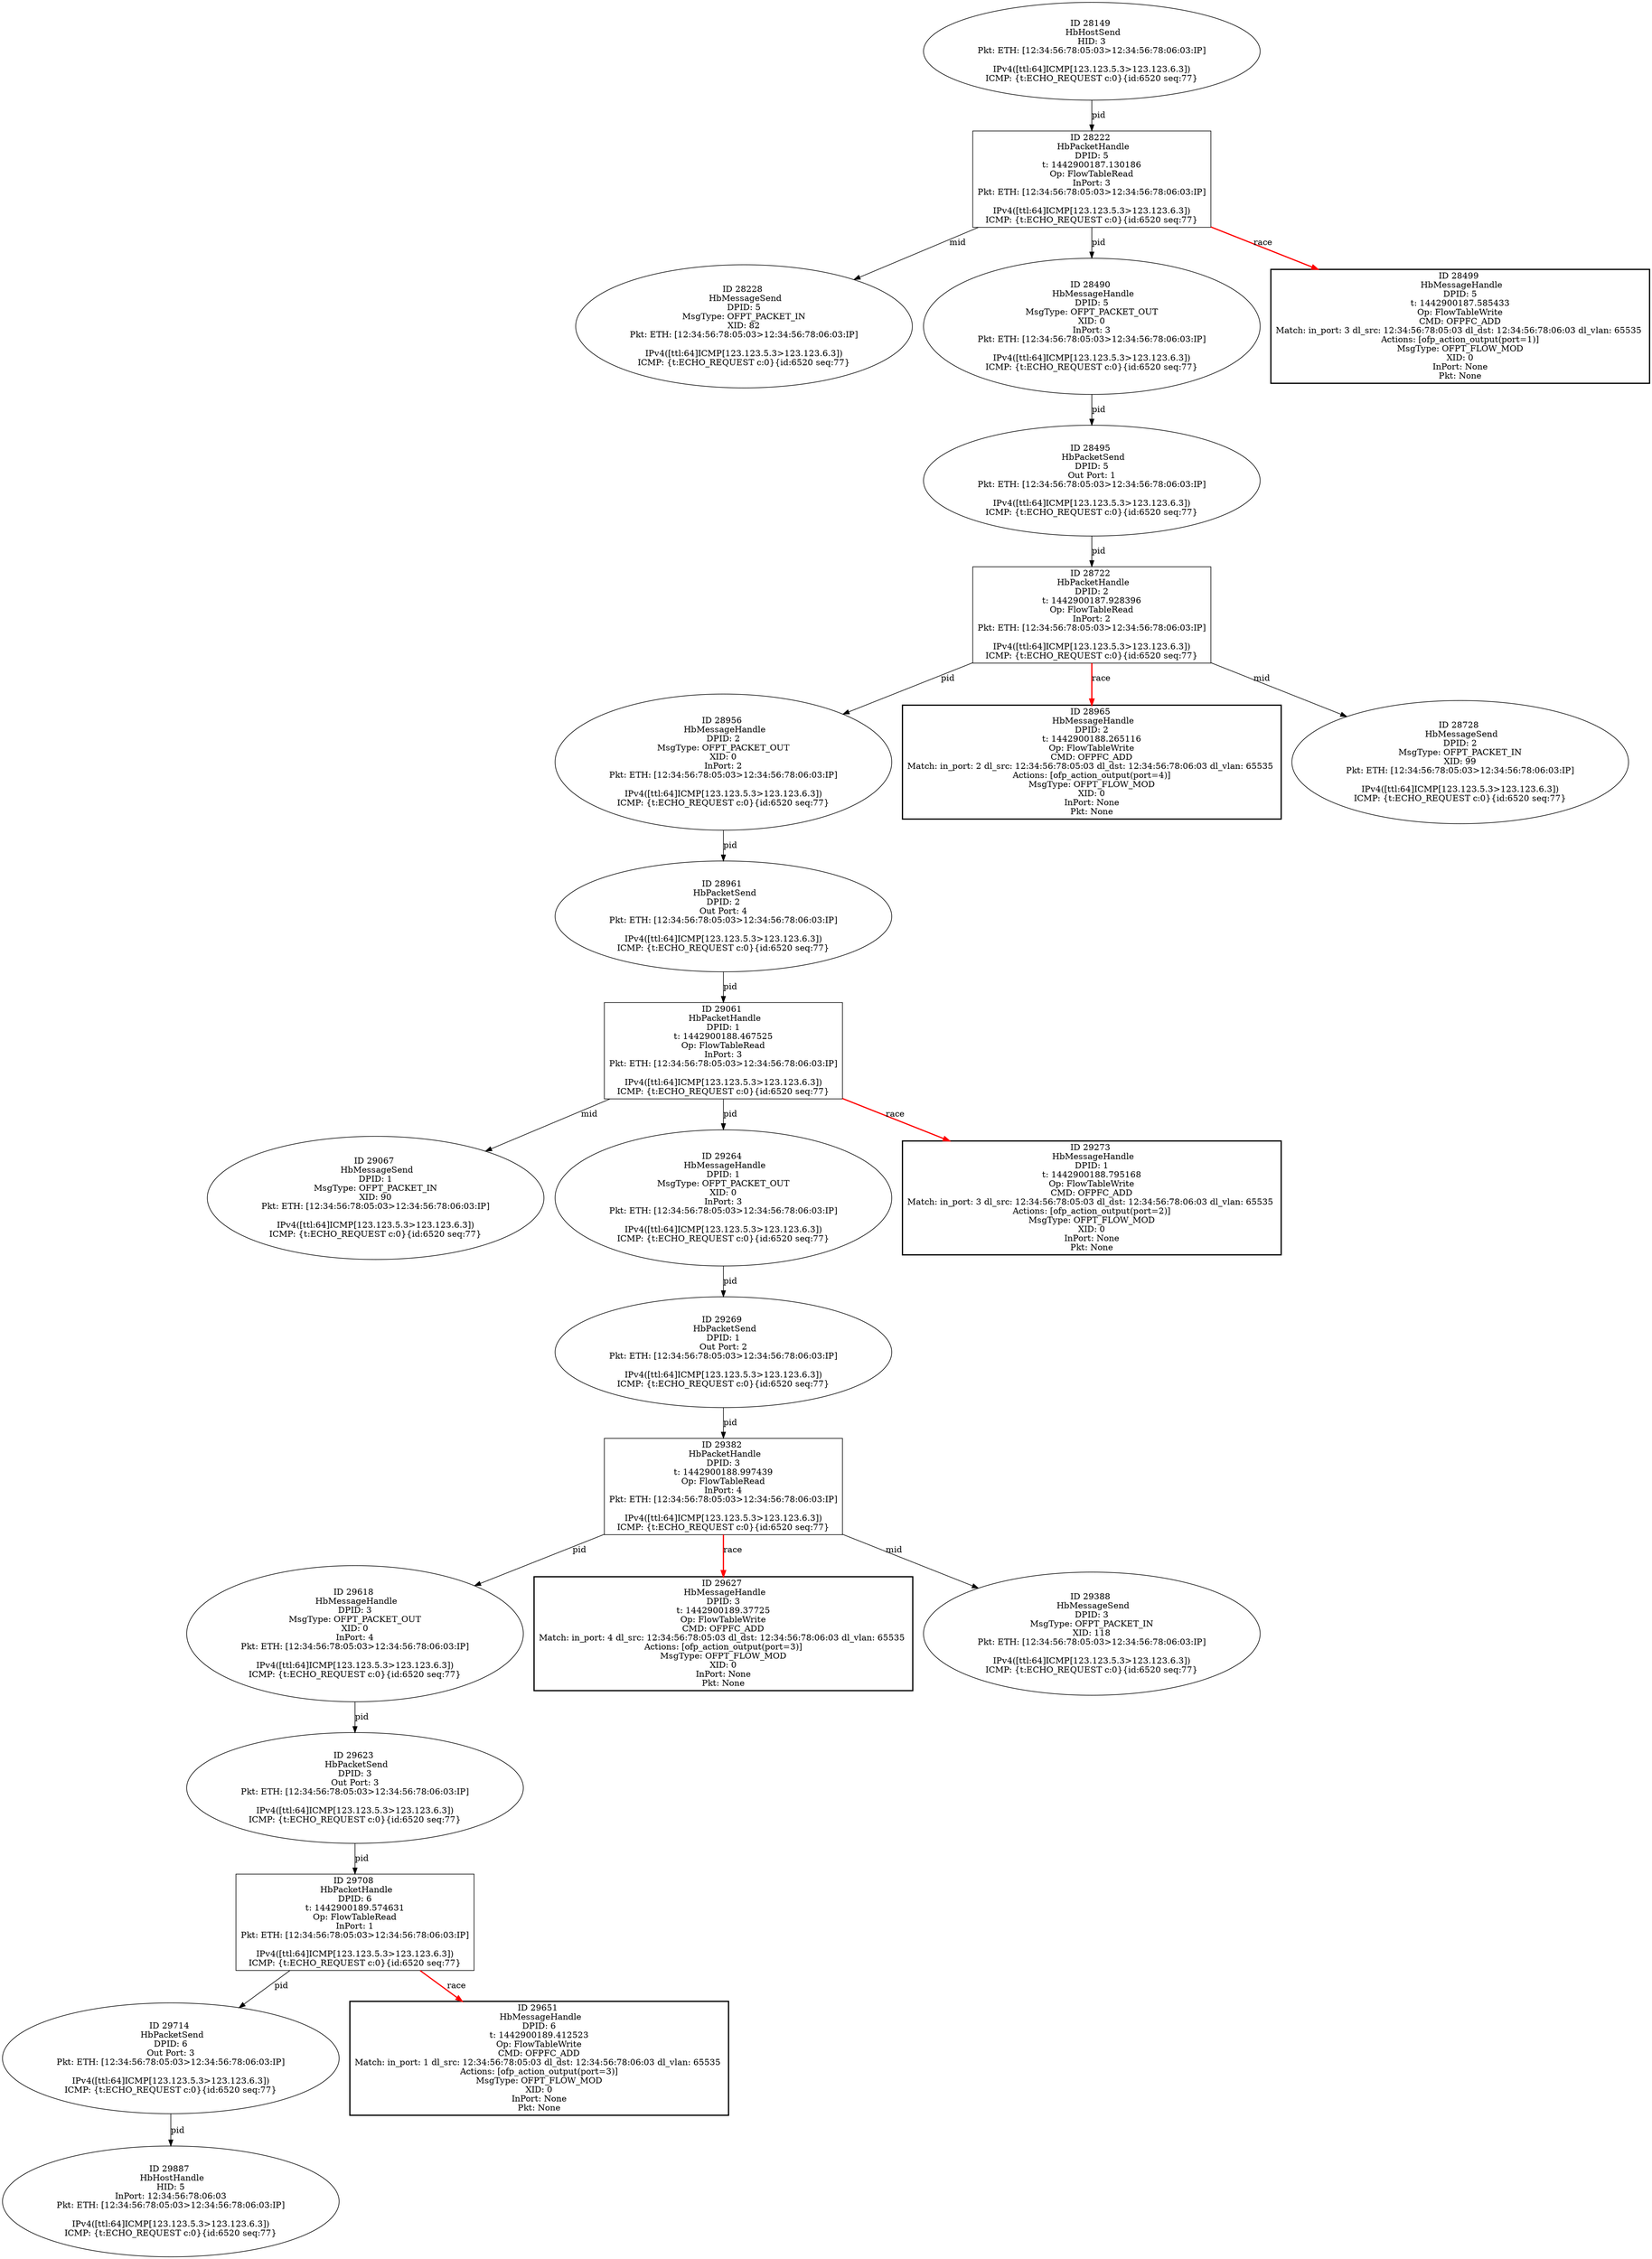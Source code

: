 strict digraph G {
29061 [shape=box, event=<hb_events.HbPacketHandle object at 0x10de9c7d0>, label="ID 29061 
 HbPacketHandle
DPID: 1
t: 1442900188.467525
Op: FlowTableRead
InPort: 3
Pkt: ETH: [12:34:56:78:05:03>12:34:56:78:06:03:IP]

IPv4([ttl:64]ICMP[123.123.5.3>123.123.6.3])
ICMP: {t:ECHO_REQUEST c:0}{id:6520 seq:77}"];
29067 [shape=oval, event=<hb_events.HbMessageSend object at 0x10deae0d0>, label="ID 29067 
 HbMessageSend
DPID: 1
MsgType: OFPT_PACKET_IN
XID: 90
Pkt: ETH: [12:34:56:78:05:03>12:34:56:78:06:03:IP]

IPv4([ttl:64]ICMP[123.123.5.3>123.123.6.3])
ICMP: {t:ECHO_REQUEST c:0}{id:6520 seq:77}"];
29708 [shape=box, event=<hb_events.HbPacketHandle object at 0x10e115dd0>, label="ID 29708 
 HbPacketHandle
DPID: 6
t: 1442900189.574631
Op: FlowTableRead
InPort: 1
Pkt: ETH: [12:34:56:78:05:03>12:34:56:78:06:03:IP]

IPv4([ttl:64]ICMP[123.123.5.3>123.123.6.3])
ICMP: {t:ECHO_REQUEST c:0}{id:6520 seq:77}"];
29714 [shape=oval, event=<hb_events.HbPacketSend object at 0x10e11b290>, label="ID 29714 
 HbPacketSend
DPID: 6
Out Port: 3
Pkt: ETH: [12:34:56:78:05:03>12:34:56:78:06:03:IP]

IPv4([ttl:64]ICMP[123.123.5.3>123.123.6.3])
ICMP: {t:ECHO_REQUEST c:0}{id:6520 seq:77}"];
28956 [shape=oval, event=<hb_events.HbMessageHandle object at 0x10de3a550>, label="ID 28956 
 HbMessageHandle
DPID: 2
MsgType: OFPT_PACKET_OUT
XID: 0
InPort: 2
Pkt: ETH: [12:34:56:78:05:03>12:34:56:78:06:03:IP]

IPv4([ttl:64]ICMP[123.123.5.3>123.123.6.3])
ICMP: {t:ECHO_REQUEST c:0}{id:6520 seq:77}"];
28961 [shape=oval, event=<hb_events.HbPacketSend object at 0x10de3aa50>, label="ID 28961 
 HbPacketSend
DPID: 2
Out Port: 4
Pkt: ETH: [12:34:56:78:05:03>12:34:56:78:06:03:IP]

IPv4([ttl:64]ICMP[123.123.5.3>123.123.6.3])
ICMP: {t:ECHO_REQUEST c:0}{id:6520 seq:77}"];
28965 [shape=box, style=bold, event=<hb_events.HbMessageHandle object at 0x10de41210>, label="ID 28965 
 HbMessageHandle
DPID: 2
t: 1442900188.265116
Op: FlowTableWrite
CMD: OFPFC_ADD
Match: in_port: 2 dl_src: 12:34:56:78:05:03 dl_dst: 12:34:56:78:06:03 dl_vlan: 65535 
Actions: [ofp_action_output(port=4)]
MsgType: OFPT_FLOW_MOD
XID: 0
InPort: None
Pkt: None"];
28722 [shape=box, event=<hb_events.HbPacketHandle object at 0x10dd59610>, label="ID 28722 
 HbPacketHandle
DPID: 2
t: 1442900187.928396
Op: FlowTableRead
InPort: 2
Pkt: ETH: [12:34:56:78:05:03>12:34:56:78:06:03:IP]

IPv4([ttl:64]ICMP[123.123.5.3>123.123.6.3])
ICMP: {t:ECHO_REQUEST c:0}{id:6520 seq:77}"];
29618 [shape=oval, event=<hb_events.HbMessageHandle object at 0x10e0b83d0>, label="ID 29618 
 HbMessageHandle
DPID: 3
MsgType: OFPT_PACKET_OUT
XID: 0
InPort: 4
Pkt: ETH: [12:34:56:78:05:03>12:34:56:78:06:03:IP]

IPv4([ttl:64]ICMP[123.123.5.3>123.123.6.3])
ICMP: {t:ECHO_REQUEST c:0}{id:6520 seq:77}"];
29623 [shape=oval, event=<hb_events.HbPacketSend object at 0x10e0ac410>, label="ID 29623 
 HbPacketSend
DPID: 3
Out Port: 3
Pkt: ETH: [12:34:56:78:05:03>12:34:56:78:06:03:IP]

IPv4([ttl:64]ICMP[123.123.5.3>123.123.6.3])
ICMP: {t:ECHO_REQUEST c:0}{id:6520 seq:77}"];
28728 [shape=oval, event=<hb_events.HbMessageSend object at 0x10dd6c890>, label="ID 28728 
 HbMessageSend
DPID: 2
MsgType: OFPT_PACKET_IN
XID: 99
Pkt: ETH: [12:34:56:78:05:03>12:34:56:78:06:03:IP]

IPv4([ttl:64]ICMP[123.123.5.3>123.123.6.3])
ICMP: {t:ECHO_REQUEST c:0}{id:6520 seq:77}"];
29627 [shape=box, style=bold, event=<hb_events.HbMessageHandle object at 0x10e0c60d0>, label="ID 29627 
 HbMessageHandle
DPID: 3
t: 1442900189.37725
Op: FlowTableWrite
CMD: OFPFC_ADD
Match: in_port: 4 dl_src: 12:34:56:78:05:03 dl_dst: 12:34:56:78:06:03 dl_vlan: 65535 
Actions: [ofp_action_output(port=3)]
MsgType: OFPT_FLOW_MOD
XID: 0
InPort: None
Pkt: None"];
28222 [shape=box, event=<hb_events.HbPacketHandle object at 0x10dbb7310>, label="ID 28222 
 HbPacketHandle
DPID: 5
t: 1442900187.130186
Op: FlowTableRead
InPort: 3
Pkt: ETH: [12:34:56:78:05:03>12:34:56:78:06:03:IP]

IPv4([ttl:64]ICMP[123.123.5.3>123.123.6.3])
ICMP: {t:ECHO_REQUEST c:0}{id:6520 seq:77}"];
29887 [shape=oval, event=<hb_events.HbHostHandle object at 0x10e1d7850>, label="ID 29887 
 HbHostHandle
HID: 5
InPort: 12:34:56:78:06:03
Pkt: ETH: [12:34:56:78:05:03>12:34:56:78:06:03:IP]

IPv4([ttl:64]ICMP[123.123.5.3>123.123.6.3])
ICMP: {t:ECHO_REQUEST c:0}{id:6520 seq:77}"];
28228 [shape=oval, event=<hb_events.HbMessageSend object at 0x10dbb7ad0>, label="ID 28228 
 HbMessageSend
DPID: 5
MsgType: OFPT_PACKET_IN
XID: 82
Pkt: ETH: [12:34:56:78:05:03>12:34:56:78:06:03:IP]

IPv4([ttl:64]ICMP[123.123.5.3>123.123.6.3])
ICMP: {t:ECHO_REQUEST c:0}{id:6520 seq:77}"];
29382 [shape=box, event=<hb_events.HbPacketHandle object at 0x10dfd8950>, label="ID 29382 
 HbPacketHandle
DPID: 3
t: 1442900188.997439
Op: FlowTableRead
InPort: 4
Pkt: ETH: [12:34:56:78:05:03>12:34:56:78:06:03:IP]

IPv4([ttl:64]ICMP[123.123.5.3>123.123.6.3])
ICMP: {t:ECHO_REQUEST c:0}{id:6520 seq:77}"];
28490 [shape=oval, event=<hb_events.HbMessageHandle object at 0x10dc7e710>, label="ID 28490 
 HbMessageHandle
DPID: 5
MsgType: OFPT_PACKET_OUT
XID: 0
InPort: 3
Pkt: ETH: [12:34:56:78:05:03>12:34:56:78:06:03:IP]

IPv4([ttl:64]ICMP[123.123.5.3>123.123.6.3])
ICMP: {t:ECHO_REQUEST c:0}{id:6520 seq:77}"];
29388 [shape=oval, event=<hb_events.HbMessageSend object at 0x10dfdd050>, label="ID 29388 
 HbMessageSend
DPID: 3
MsgType: OFPT_PACKET_IN
XID: 118
Pkt: ETH: [12:34:56:78:05:03>12:34:56:78:06:03:IP]

IPv4([ttl:64]ICMP[123.123.5.3>123.123.6.3])
ICMP: {t:ECHO_REQUEST c:0}{id:6520 seq:77}"];
28495 [shape=oval, event=<hb_events.HbPacketSend object at 0x10dc8c690>, label="ID 28495 
 HbPacketSend
DPID: 5
Out Port: 1
Pkt: ETH: [12:34:56:78:05:03>12:34:56:78:06:03:IP]

IPv4([ttl:64]ICMP[123.123.5.3>123.123.6.3])
ICMP: {t:ECHO_REQUEST c:0}{id:6520 seq:77}"];
29264 [shape=oval, event=<hb_events.HbMessageHandle object at 0x10df64ed0>, label="ID 29264 
 HbMessageHandle
DPID: 1
MsgType: OFPT_PACKET_OUT
XID: 0
InPort: 3
Pkt: ETH: [12:34:56:78:05:03>12:34:56:78:06:03:IP]

IPv4([ttl:64]ICMP[123.123.5.3>123.123.6.3])
ICMP: {t:ECHO_REQUEST c:0}{id:6520 seq:77}"];
28499 [shape=box, style=bold, event=<hb_events.HbMessageHandle object at 0x10dc7a0d0>, label="ID 28499 
 HbMessageHandle
DPID: 5
t: 1442900187.585433
Op: FlowTableWrite
CMD: OFPFC_ADD
Match: in_port: 3 dl_src: 12:34:56:78:05:03 dl_dst: 12:34:56:78:06:03 dl_vlan: 65535 
Actions: [ofp_action_output(port=1)]
MsgType: OFPT_FLOW_MOD
XID: 0
InPort: None
Pkt: None"];
29269 [shape=oval, event=<hb_events.HbPacketSend object at 0x10df69050>, label="ID 29269 
 HbPacketSend
DPID: 1
Out Port: 2
Pkt: ETH: [12:34:56:78:05:03>12:34:56:78:06:03:IP]

IPv4([ttl:64]ICMP[123.123.5.3>123.123.6.3])
ICMP: {t:ECHO_REQUEST c:0}{id:6520 seq:77}"];
29273 [shape=box, style=bold, event=<hb_events.HbMessageHandle object at 0x10df5d390>, label="ID 29273 
 HbMessageHandle
DPID: 1
t: 1442900188.795168
Op: FlowTableWrite
CMD: OFPFC_ADD
Match: in_port: 3 dl_src: 12:34:56:78:05:03 dl_dst: 12:34:56:78:06:03 dl_vlan: 65535 
Actions: [ofp_action_output(port=2)]
MsgType: OFPT_FLOW_MOD
XID: 0
InPort: None
Pkt: None"];
29651 [shape=box, style=bold, event=<hb_events.HbMessageHandle object at 0x10e0c64d0>, label="ID 29651 
 HbMessageHandle
DPID: 6
t: 1442900189.412523
Op: FlowTableWrite
CMD: OFPFC_ADD
Match: in_port: 1 dl_src: 12:34:56:78:05:03 dl_dst: 12:34:56:78:06:03 dl_vlan: 65535 
Actions: [ofp_action_output(port=3)]
MsgType: OFPT_FLOW_MOD
XID: 0
InPort: None
Pkt: None"];
28149 [shape=oval, event=<hb_events.HbHostSend object at 0x10db87090>, label="ID 28149 
 HbHostSend
HID: 3
Pkt: ETH: [12:34:56:78:05:03>12:34:56:78:06:03:IP]

IPv4([ttl:64]ICMP[123.123.5.3>123.123.6.3])
ICMP: {t:ECHO_REQUEST c:0}{id:6520 seq:77}"];
29061 -> 29264  [rel=pid, label=pid];
29061 -> 29273  [harmful=True, color=red, style=bold, rel=race, label=race];
29061 -> 29067  [rel=mid, label=mid];
29708 -> 29714  [rel=pid, label=pid];
29708 -> 29651  [harmful=True, color=red, style=bold, rel=race, label=race];
29714 -> 29887  [rel=pid, label=pid];
28956 -> 28961  [rel=pid, label=pid];
28961 -> 29061  [rel=pid, label=pid];
29618 -> 29623  [rel=pid, label=pid];
28722 -> 28728  [rel=mid, label=mid];
28722 -> 28956  [rel=pid, label=pid];
28722 -> 28965  [harmful=True, color=red, style=bold, rel=race, label=race];
29623 -> 29708  [rel=pid, label=pid];
28222 -> 28490  [rel=pid, label=pid];
28222 -> 28499  [harmful=True, color=red, style=bold, rel=race, label=race];
28222 -> 28228  [rel=mid, label=mid];
29382 -> 29618  [rel=pid, label=pid];
29382 -> 29627  [harmful=True, color=red, style=bold, rel=race, label=race];
29382 -> 29388  [rel=mid, label=mid];
28490 -> 28495  [rel=pid, label=pid];
28495 -> 28722  [rel=pid, label=pid];
29264 -> 29269  [rel=pid, label=pid];
29269 -> 29382  [rel=pid, label=pid];
28149 -> 28222  [rel=pid, label=pid];
}
